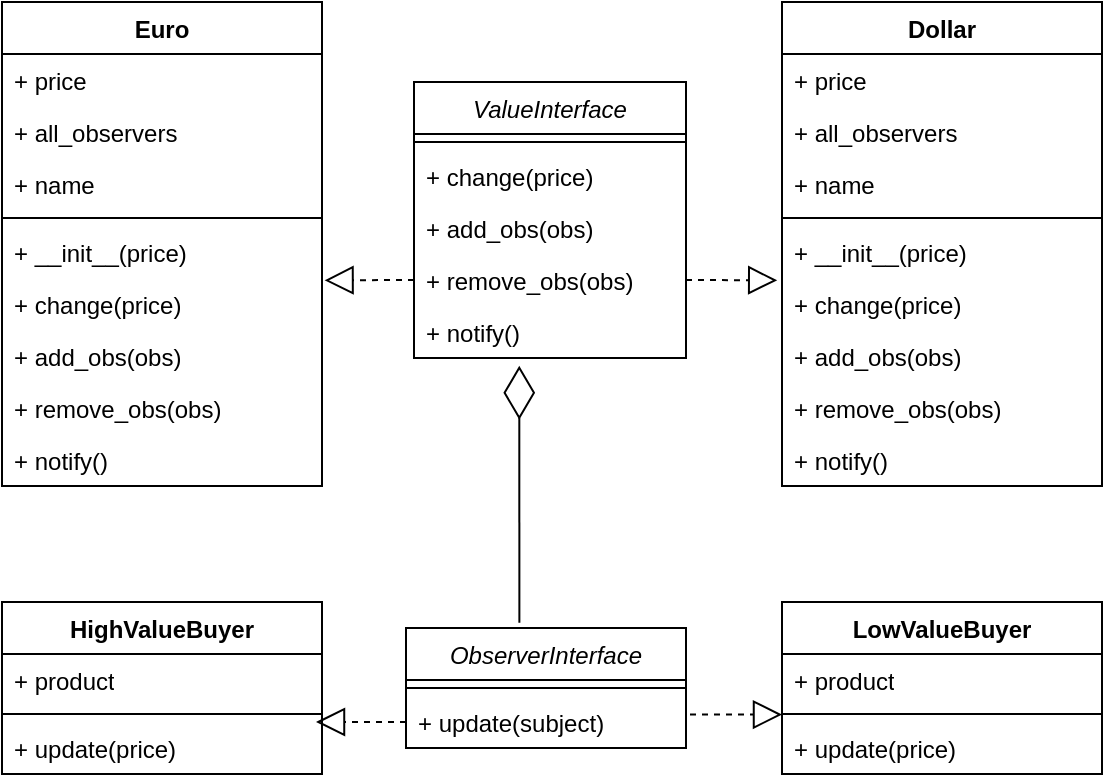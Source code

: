 <mxfile version="21.7.2" type="device">
  <diagram id="C5RBs43oDa-KdzZeNtuy" name="Page-1">
    <mxGraphModel dx="1195" dy="658" grid="1" gridSize="10" guides="1" tooltips="1" connect="1" arrows="1" fold="1" page="1" pageScale="1" pageWidth="827" pageHeight="1169" math="0" shadow="0">
      <root>
        <mxCell id="WIyWlLk6GJQsqaUBKTNV-0" />
        <mxCell id="WIyWlLk6GJQsqaUBKTNV-1" parent="WIyWlLk6GJQsqaUBKTNV-0" />
        <mxCell id="DItQ2BcfGyZgGpow9Kdw-0" value="&lt;i style=&quot;font-weight: normal;&quot;&gt;ValueInterface&lt;/i&gt;" style="swimlane;fontStyle=1;align=center;verticalAlign=top;childLayout=stackLayout;horizontal=1;startSize=26;horizontalStack=0;resizeParent=1;resizeParentMax=0;resizeLast=0;collapsible=1;marginBottom=0;whiteSpace=wrap;html=1;" parent="WIyWlLk6GJQsqaUBKTNV-1" vertex="1">
          <mxGeometry x="366" y="90" width="136" height="138" as="geometry" />
        </mxCell>
        <mxCell id="DItQ2BcfGyZgGpow9Kdw-2" value="" style="line;strokeWidth=1;fillColor=none;align=left;verticalAlign=middle;spacingTop=-1;spacingLeft=3;spacingRight=3;rotatable=0;labelPosition=right;points=[];portConstraint=eastwest;strokeColor=inherit;" parent="DItQ2BcfGyZgGpow9Kdw-0" vertex="1">
          <mxGeometry y="26" width="136" height="8" as="geometry" />
        </mxCell>
        <mxCell id="DItQ2BcfGyZgGpow9Kdw-3" value="+ change(price)" style="text;strokeColor=none;fillColor=none;align=left;verticalAlign=top;spacingLeft=4;spacingRight=4;overflow=hidden;rotatable=0;points=[[0,0.5],[1,0.5]];portConstraint=eastwest;whiteSpace=wrap;html=1;" parent="DItQ2BcfGyZgGpow9Kdw-0" vertex="1">
          <mxGeometry y="34" width="136" height="26" as="geometry" />
        </mxCell>
        <mxCell id="DItQ2BcfGyZgGpow9Kdw-4" value="+ add_obs(obs)" style="text;strokeColor=none;fillColor=none;align=left;verticalAlign=top;spacingLeft=4;spacingRight=4;overflow=hidden;rotatable=0;points=[[0,0.5],[1,0.5]];portConstraint=eastwest;whiteSpace=wrap;html=1;" parent="DItQ2BcfGyZgGpow9Kdw-0" vertex="1">
          <mxGeometry y="60" width="136" height="26" as="geometry" />
        </mxCell>
        <mxCell id="DItQ2BcfGyZgGpow9Kdw-5" value="+ remove_obs(obs)" style="text;strokeColor=none;fillColor=none;align=left;verticalAlign=top;spacingLeft=4;spacingRight=4;overflow=hidden;rotatable=0;points=[[0,0.5],[1,0.5]];portConstraint=eastwest;whiteSpace=wrap;html=1;" parent="DItQ2BcfGyZgGpow9Kdw-0" vertex="1">
          <mxGeometry y="86" width="136" height="26" as="geometry" />
        </mxCell>
        <mxCell id="DItQ2BcfGyZgGpow9Kdw-8" value="+ notify()" style="text;strokeColor=none;fillColor=none;align=left;verticalAlign=top;spacingLeft=4;spacingRight=4;overflow=hidden;rotatable=0;points=[[0,0.5],[1,0.5]];portConstraint=eastwest;whiteSpace=wrap;html=1;" parent="DItQ2BcfGyZgGpow9Kdw-0" vertex="1">
          <mxGeometry y="112" width="136" height="26" as="geometry" />
        </mxCell>
        <mxCell id="DItQ2BcfGyZgGpow9Kdw-10" value="Euro" style="swimlane;fontStyle=1;align=center;verticalAlign=top;childLayout=stackLayout;horizontal=1;startSize=26;horizontalStack=0;resizeParent=1;resizeParentMax=0;resizeLast=0;collapsible=1;marginBottom=0;whiteSpace=wrap;html=1;" parent="WIyWlLk6GJQsqaUBKTNV-1" vertex="1">
          <mxGeometry x="160" y="50" width="160" height="242" as="geometry" />
        </mxCell>
        <mxCell id="DItQ2BcfGyZgGpow9Kdw-16" value="+ price" style="text;strokeColor=none;fillColor=none;align=left;verticalAlign=top;spacingLeft=4;spacingRight=4;overflow=hidden;rotatable=0;points=[[0,0.5],[1,0.5]];portConstraint=eastwest;whiteSpace=wrap;html=1;" parent="DItQ2BcfGyZgGpow9Kdw-10" vertex="1">
          <mxGeometry y="26" width="160" height="26" as="geometry" />
        </mxCell>
        <mxCell id="DItQ2BcfGyZgGpow9Kdw-17" value="+ all_observers" style="text;strokeColor=none;fillColor=none;align=left;verticalAlign=top;spacingLeft=4;spacingRight=4;overflow=hidden;rotatable=0;points=[[0,0.5],[1,0.5]];portConstraint=eastwest;whiteSpace=wrap;html=1;" parent="DItQ2BcfGyZgGpow9Kdw-10" vertex="1">
          <mxGeometry y="52" width="160" height="26" as="geometry" />
        </mxCell>
        <mxCell id="DItQ2BcfGyZgGpow9Kdw-18" value="+ name" style="text;strokeColor=none;fillColor=none;align=left;verticalAlign=top;spacingLeft=4;spacingRight=4;overflow=hidden;rotatable=0;points=[[0,0.5],[1,0.5]];portConstraint=eastwest;whiteSpace=wrap;html=1;" parent="DItQ2BcfGyZgGpow9Kdw-10" vertex="1">
          <mxGeometry y="78" width="160" height="26" as="geometry" />
        </mxCell>
        <mxCell id="DItQ2BcfGyZgGpow9Kdw-11" value="" style="line;strokeWidth=1;fillColor=none;align=left;verticalAlign=middle;spacingTop=-1;spacingLeft=3;spacingRight=3;rotatable=0;labelPosition=right;points=[];portConstraint=eastwest;strokeColor=inherit;" parent="DItQ2BcfGyZgGpow9Kdw-10" vertex="1">
          <mxGeometry y="104" width="160" height="8" as="geometry" />
        </mxCell>
        <mxCell id="DItQ2BcfGyZgGpow9Kdw-19" value="+ __init__(price)" style="text;strokeColor=none;fillColor=none;align=left;verticalAlign=top;spacingLeft=4;spacingRight=4;overflow=hidden;rotatable=0;points=[[0,0.5],[1,0.5]];portConstraint=eastwest;whiteSpace=wrap;html=1;" parent="DItQ2BcfGyZgGpow9Kdw-10" vertex="1">
          <mxGeometry y="112" width="160" height="26" as="geometry" />
        </mxCell>
        <mxCell id="DItQ2BcfGyZgGpow9Kdw-12" value="+ change(price)" style="text;strokeColor=none;fillColor=none;align=left;verticalAlign=top;spacingLeft=4;spacingRight=4;overflow=hidden;rotatable=0;points=[[0,0.5],[1,0.5]];portConstraint=eastwest;whiteSpace=wrap;html=1;" parent="DItQ2BcfGyZgGpow9Kdw-10" vertex="1">
          <mxGeometry y="138" width="160" height="26" as="geometry" />
        </mxCell>
        <mxCell id="DItQ2BcfGyZgGpow9Kdw-13" value="+ add_obs(obs)" style="text;strokeColor=none;fillColor=none;align=left;verticalAlign=top;spacingLeft=4;spacingRight=4;overflow=hidden;rotatable=0;points=[[0,0.5],[1,0.5]];portConstraint=eastwest;whiteSpace=wrap;html=1;" parent="DItQ2BcfGyZgGpow9Kdw-10" vertex="1">
          <mxGeometry y="164" width="160" height="26" as="geometry" />
        </mxCell>
        <mxCell id="DItQ2BcfGyZgGpow9Kdw-14" value="+ remove_obs(obs)" style="text;strokeColor=none;fillColor=none;align=left;verticalAlign=top;spacingLeft=4;spacingRight=4;overflow=hidden;rotatable=0;points=[[0,0.5],[1,0.5]];portConstraint=eastwest;whiteSpace=wrap;html=1;" parent="DItQ2BcfGyZgGpow9Kdw-10" vertex="1">
          <mxGeometry y="190" width="160" height="26" as="geometry" />
        </mxCell>
        <mxCell id="DItQ2BcfGyZgGpow9Kdw-15" value="+ notify()" style="text;strokeColor=none;fillColor=none;align=left;verticalAlign=top;spacingLeft=4;spacingRight=4;overflow=hidden;rotatable=0;points=[[0,0.5],[1,0.5]];portConstraint=eastwest;whiteSpace=wrap;html=1;" parent="DItQ2BcfGyZgGpow9Kdw-10" vertex="1">
          <mxGeometry y="216" width="160" height="26" as="geometry" />
        </mxCell>
        <mxCell id="DItQ2BcfGyZgGpow9Kdw-20" value="Dollar" style="swimlane;fontStyle=1;align=center;verticalAlign=top;childLayout=stackLayout;horizontal=1;startSize=26;horizontalStack=0;resizeParent=1;resizeParentMax=0;resizeLast=0;collapsible=1;marginBottom=0;whiteSpace=wrap;html=1;" parent="WIyWlLk6GJQsqaUBKTNV-1" vertex="1">
          <mxGeometry x="550" y="50" width="160" height="242" as="geometry" />
        </mxCell>
        <mxCell id="DItQ2BcfGyZgGpow9Kdw-21" value="+ price" style="text;strokeColor=none;fillColor=none;align=left;verticalAlign=top;spacingLeft=4;spacingRight=4;overflow=hidden;rotatable=0;points=[[0,0.5],[1,0.5]];portConstraint=eastwest;whiteSpace=wrap;html=1;" parent="DItQ2BcfGyZgGpow9Kdw-20" vertex="1">
          <mxGeometry y="26" width="160" height="26" as="geometry" />
        </mxCell>
        <mxCell id="DItQ2BcfGyZgGpow9Kdw-22" value="+ all_observers" style="text;strokeColor=none;fillColor=none;align=left;verticalAlign=top;spacingLeft=4;spacingRight=4;overflow=hidden;rotatable=0;points=[[0,0.5],[1,0.5]];portConstraint=eastwest;whiteSpace=wrap;html=1;" parent="DItQ2BcfGyZgGpow9Kdw-20" vertex="1">
          <mxGeometry y="52" width="160" height="26" as="geometry" />
        </mxCell>
        <mxCell id="DItQ2BcfGyZgGpow9Kdw-23" value="+ name" style="text;strokeColor=none;fillColor=none;align=left;verticalAlign=top;spacingLeft=4;spacingRight=4;overflow=hidden;rotatable=0;points=[[0,0.5],[1,0.5]];portConstraint=eastwest;whiteSpace=wrap;html=1;" parent="DItQ2BcfGyZgGpow9Kdw-20" vertex="1">
          <mxGeometry y="78" width="160" height="26" as="geometry" />
        </mxCell>
        <mxCell id="DItQ2BcfGyZgGpow9Kdw-24" value="" style="line;strokeWidth=1;fillColor=none;align=left;verticalAlign=middle;spacingTop=-1;spacingLeft=3;spacingRight=3;rotatable=0;labelPosition=right;points=[];portConstraint=eastwest;strokeColor=inherit;" parent="DItQ2BcfGyZgGpow9Kdw-20" vertex="1">
          <mxGeometry y="104" width="160" height="8" as="geometry" />
        </mxCell>
        <mxCell id="DItQ2BcfGyZgGpow9Kdw-25" value="+ __init__(price)" style="text;strokeColor=none;fillColor=none;align=left;verticalAlign=top;spacingLeft=4;spacingRight=4;overflow=hidden;rotatable=0;points=[[0,0.5],[1,0.5]];portConstraint=eastwest;whiteSpace=wrap;html=1;" parent="DItQ2BcfGyZgGpow9Kdw-20" vertex="1">
          <mxGeometry y="112" width="160" height="26" as="geometry" />
        </mxCell>
        <mxCell id="DItQ2BcfGyZgGpow9Kdw-26" value="+ change(price)" style="text;strokeColor=none;fillColor=none;align=left;verticalAlign=top;spacingLeft=4;spacingRight=4;overflow=hidden;rotatable=0;points=[[0,0.5],[1,0.5]];portConstraint=eastwest;whiteSpace=wrap;html=1;" parent="DItQ2BcfGyZgGpow9Kdw-20" vertex="1">
          <mxGeometry y="138" width="160" height="26" as="geometry" />
        </mxCell>
        <mxCell id="DItQ2BcfGyZgGpow9Kdw-27" value="+ add_obs(obs)" style="text;strokeColor=none;fillColor=none;align=left;verticalAlign=top;spacingLeft=4;spacingRight=4;overflow=hidden;rotatable=0;points=[[0,0.5],[1,0.5]];portConstraint=eastwest;whiteSpace=wrap;html=1;" parent="DItQ2BcfGyZgGpow9Kdw-20" vertex="1">
          <mxGeometry y="164" width="160" height="26" as="geometry" />
        </mxCell>
        <mxCell id="DItQ2BcfGyZgGpow9Kdw-28" value="+ remove_obs(obs)" style="text;strokeColor=none;fillColor=none;align=left;verticalAlign=top;spacingLeft=4;spacingRight=4;overflow=hidden;rotatable=0;points=[[0,0.5],[1,0.5]];portConstraint=eastwest;whiteSpace=wrap;html=1;" parent="DItQ2BcfGyZgGpow9Kdw-20" vertex="1">
          <mxGeometry y="190" width="160" height="26" as="geometry" />
        </mxCell>
        <mxCell id="DItQ2BcfGyZgGpow9Kdw-29" value="+ notify()" style="text;strokeColor=none;fillColor=none;align=left;verticalAlign=top;spacingLeft=4;spacingRight=4;overflow=hidden;rotatable=0;points=[[0,0.5],[1,0.5]];portConstraint=eastwest;whiteSpace=wrap;html=1;" parent="DItQ2BcfGyZgGpow9Kdw-20" vertex="1">
          <mxGeometry y="216" width="160" height="26" as="geometry" />
        </mxCell>
        <mxCell id="DItQ2BcfGyZgGpow9Kdw-30" value="&lt;i style=&quot;font-weight: normal;&quot;&gt;ObserverInterface&lt;/i&gt;" style="swimlane;fontStyle=1;align=center;verticalAlign=top;childLayout=stackLayout;horizontal=1;startSize=26;horizontalStack=0;resizeParent=1;resizeParentMax=0;resizeLast=0;collapsible=1;marginBottom=0;whiteSpace=wrap;html=1;" parent="WIyWlLk6GJQsqaUBKTNV-1" vertex="1">
          <mxGeometry x="362" y="363" width="140" height="60" as="geometry" />
        </mxCell>
        <mxCell id="DItQ2BcfGyZgGpow9Kdw-31" value="" style="line;strokeWidth=1;fillColor=none;align=left;verticalAlign=middle;spacingTop=-1;spacingLeft=3;spacingRight=3;rotatable=0;labelPosition=right;points=[];portConstraint=eastwest;strokeColor=inherit;" parent="DItQ2BcfGyZgGpow9Kdw-30" vertex="1">
          <mxGeometry y="26" width="140" height="8" as="geometry" />
        </mxCell>
        <mxCell id="DItQ2BcfGyZgGpow9Kdw-32" value="+ update(subject)" style="text;strokeColor=none;fillColor=none;align=left;verticalAlign=top;spacingLeft=4;spacingRight=4;overflow=hidden;rotatable=0;points=[[0,0.5],[1,0.5]];portConstraint=eastwest;whiteSpace=wrap;html=1;" parent="DItQ2BcfGyZgGpow9Kdw-30" vertex="1">
          <mxGeometry y="34" width="140" height="26" as="geometry" />
        </mxCell>
        <mxCell id="DItQ2BcfGyZgGpow9Kdw-36" value="HighValueBuyer" style="swimlane;fontStyle=1;align=center;verticalAlign=top;childLayout=stackLayout;horizontal=1;startSize=26;horizontalStack=0;resizeParent=1;resizeParentMax=0;resizeLast=0;collapsible=1;marginBottom=0;whiteSpace=wrap;html=1;" parent="WIyWlLk6GJQsqaUBKTNV-1" vertex="1">
          <mxGeometry x="160" y="350" width="160" height="86" as="geometry" />
        </mxCell>
        <mxCell id="DItQ2BcfGyZgGpow9Kdw-39" value="+ product" style="text;strokeColor=none;fillColor=none;align=left;verticalAlign=top;spacingLeft=4;spacingRight=4;overflow=hidden;rotatable=0;points=[[0,0.5],[1,0.5]];portConstraint=eastwest;whiteSpace=wrap;html=1;" parent="DItQ2BcfGyZgGpow9Kdw-36" vertex="1">
          <mxGeometry y="26" width="160" height="26" as="geometry" />
        </mxCell>
        <mxCell id="DItQ2BcfGyZgGpow9Kdw-37" value="" style="line;strokeWidth=1;fillColor=none;align=left;verticalAlign=middle;spacingTop=-1;spacingLeft=3;spacingRight=3;rotatable=0;labelPosition=right;points=[];portConstraint=eastwest;strokeColor=inherit;" parent="DItQ2BcfGyZgGpow9Kdw-36" vertex="1">
          <mxGeometry y="52" width="160" height="8" as="geometry" />
        </mxCell>
        <mxCell id="DItQ2BcfGyZgGpow9Kdw-38" value="+ update(price)" style="text;strokeColor=none;fillColor=none;align=left;verticalAlign=top;spacingLeft=4;spacingRight=4;overflow=hidden;rotatable=0;points=[[0,0.5],[1,0.5]];portConstraint=eastwest;whiteSpace=wrap;html=1;" parent="DItQ2BcfGyZgGpow9Kdw-36" vertex="1">
          <mxGeometry y="60" width="160" height="26" as="geometry" />
        </mxCell>
        <mxCell id="DItQ2BcfGyZgGpow9Kdw-40" value="LowValueBuyer" style="swimlane;fontStyle=1;align=center;verticalAlign=top;childLayout=stackLayout;horizontal=1;startSize=26;horizontalStack=0;resizeParent=1;resizeParentMax=0;resizeLast=0;collapsible=1;marginBottom=0;whiteSpace=wrap;html=1;" parent="WIyWlLk6GJQsqaUBKTNV-1" vertex="1">
          <mxGeometry x="550" y="350" width="160" height="86" as="geometry" />
        </mxCell>
        <mxCell id="DItQ2BcfGyZgGpow9Kdw-41" value="+ product" style="text;strokeColor=none;fillColor=none;align=left;verticalAlign=top;spacingLeft=4;spacingRight=4;overflow=hidden;rotatable=0;points=[[0,0.5],[1,0.5]];portConstraint=eastwest;whiteSpace=wrap;html=1;" parent="DItQ2BcfGyZgGpow9Kdw-40" vertex="1">
          <mxGeometry y="26" width="160" height="26" as="geometry" />
        </mxCell>
        <mxCell id="DItQ2BcfGyZgGpow9Kdw-42" value="" style="line;strokeWidth=1;fillColor=none;align=left;verticalAlign=middle;spacingTop=-1;spacingLeft=3;spacingRight=3;rotatable=0;labelPosition=right;points=[];portConstraint=eastwest;strokeColor=inherit;" parent="DItQ2BcfGyZgGpow9Kdw-40" vertex="1">
          <mxGeometry y="52" width="160" height="8" as="geometry" />
        </mxCell>
        <mxCell id="DItQ2BcfGyZgGpow9Kdw-43" value="+ update(price)" style="text;strokeColor=none;fillColor=none;align=left;verticalAlign=top;spacingLeft=4;spacingRight=4;overflow=hidden;rotatable=0;points=[[0,0.5],[1,0.5]];portConstraint=eastwest;whiteSpace=wrap;html=1;" parent="DItQ2BcfGyZgGpow9Kdw-40" vertex="1">
          <mxGeometry y="60" width="160" height="26" as="geometry" />
        </mxCell>
        <mxCell id="DItQ2BcfGyZgGpow9Kdw-44" value="" style="endArrow=block;dashed=1;endFill=0;endSize=12;html=1;rounded=0;exitX=1;exitY=0.5;exitDx=0;exitDy=0;entryX=-0.015;entryY=0.044;entryDx=0;entryDy=0;entryPerimeter=0;" parent="WIyWlLk6GJQsqaUBKTNV-1" source="DItQ2BcfGyZgGpow9Kdw-5" target="DItQ2BcfGyZgGpow9Kdw-26" edge="1">
          <mxGeometry width="160" relative="1" as="geometry">
            <mxPoint x="510" y="190" as="sourcePoint" />
            <mxPoint x="550" y="190" as="targetPoint" />
          </mxGeometry>
        </mxCell>
        <mxCell id="DItQ2BcfGyZgGpow9Kdw-45" value="" style="endArrow=block;dashed=1;endFill=0;endSize=12;html=1;rounded=0;entryX=1.008;entryY=0.044;entryDx=0;entryDy=0;entryPerimeter=0;exitX=0;exitY=0.5;exitDx=0;exitDy=0;" parent="WIyWlLk6GJQsqaUBKTNV-1" source="DItQ2BcfGyZgGpow9Kdw-5" target="DItQ2BcfGyZgGpow9Kdw-12" edge="1">
          <mxGeometry width="160" relative="1" as="geometry">
            <mxPoint x="350" y="180" as="sourcePoint" />
            <mxPoint x="332" y="190" as="targetPoint" />
          </mxGeometry>
        </mxCell>
        <mxCell id="DItQ2BcfGyZgGpow9Kdw-46" value="" style="endArrow=block;dashed=1;endFill=0;endSize=12;html=1;rounded=0;exitX=0;exitY=0.5;exitDx=0;exitDy=0;" parent="WIyWlLk6GJQsqaUBKTNV-1" edge="1">
          <mxGeometry width="160" relative="1" as="geometry">
            <mxPoint x="362" y="410" as="sourcePoint" />
            <mxPoint x="317" y="410" as="targetPoint" />
          </mxGeometry>
        </mxCell>
        <mxCell id="DItQ2BcfGyZgGpow9Kdw-47" value="" style="endArrow=block;dashed=1;endFill=0;endSize=12;html=1;rounded=0;exitX=1;exitY=0.5;exitDx=0;exitDy=0;entryX=-0.015;entryY=0.044;entryDx=0;entryDy=0;entryPerimeter=0;" parent="WIyWlLk6GJQsqaUBKTNV-1" edge="1">
          <mxGeometry width="160" relative="1" as="geometry">
            <mxPoint x="504" y="406.31" as="sourcePoint" />
            <mxPoint x="550" y="406.31" as="targetPoint" />
          </mxGeometry>
        </mxCell>
        <mxCell id="DItQ2BcfGyZgGpow9Kdw-48" value="" style="endArrow=diamondThin;endFill=0;endSize=24;html=1;rounded=0;entryX=0.387;entryY=1.15;entryDx=0;entryDy=0;entryPerimeter=0;exitX=0.405;exitY=-0.043;exitDx=0;exitDy=0;exitPerimeter=0;" parent="WIyWlLk6GJQsqaUBKTNV-1" source="DItQ2BcfGyZgGpow9Kdw-30" target="DItQ2BcfGyZgGpow9Kdw-8" edge="1">
          <mxGeometry width="160" relative="1" as="geometry">
            <mxPoint x="354" y="320" as="sourcePoint" />
            <mxPoint x="514" y="320" as="targetPoint" />
          </mxGeometry>
        </mxCell>
      </root>
    </mxGraphModel>
  </diagram>
</mxfile>
